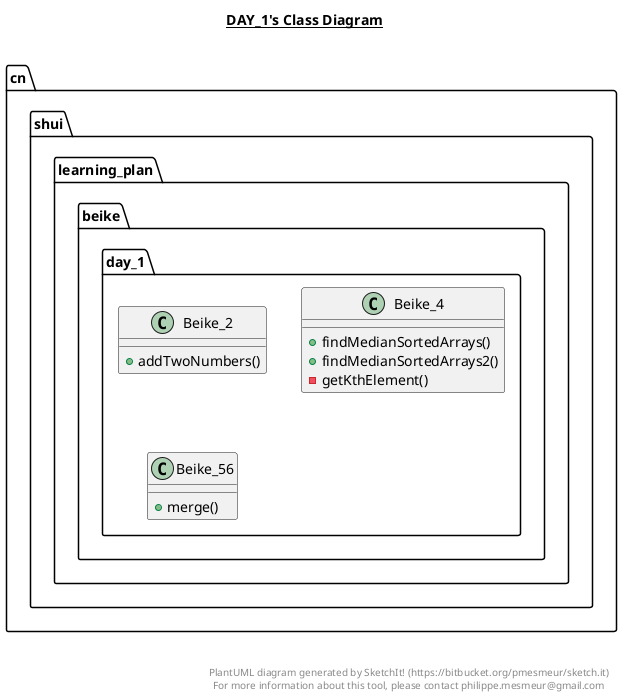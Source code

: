 @startuml

title __DAY_1's Class Diagram__\n

  namespace cn.shui.learning_plan.beike.day_1 {
    class cn.shui.learning_plan.beike.day_1.Beike_2 {
        + addTwoNumbers()
    }
  }
  

  namespace cn.shui.learning_plan.beike.day_1 {
    class cn.shui.learning_plan.beike.day_1.Beike_4 {
        + findMedianSortedArrays()
        + findMedianSortedArrays2()
        - getKthElement()
    }
  }
  

  namespace cn.shui.learning_plan.beike.day_1 {
    class cn.shui.learning_plan.beike.day_1.Beike_56 {
        + merge()
    }
  }
  



right footer


PlantUML diagram generated by SketchIt! (https://bitbucket.org/pmesmeur/sketch.it)
For more information about this tool, please contact philippe.mesmeur@gmail.com
endfooter

@enduml
